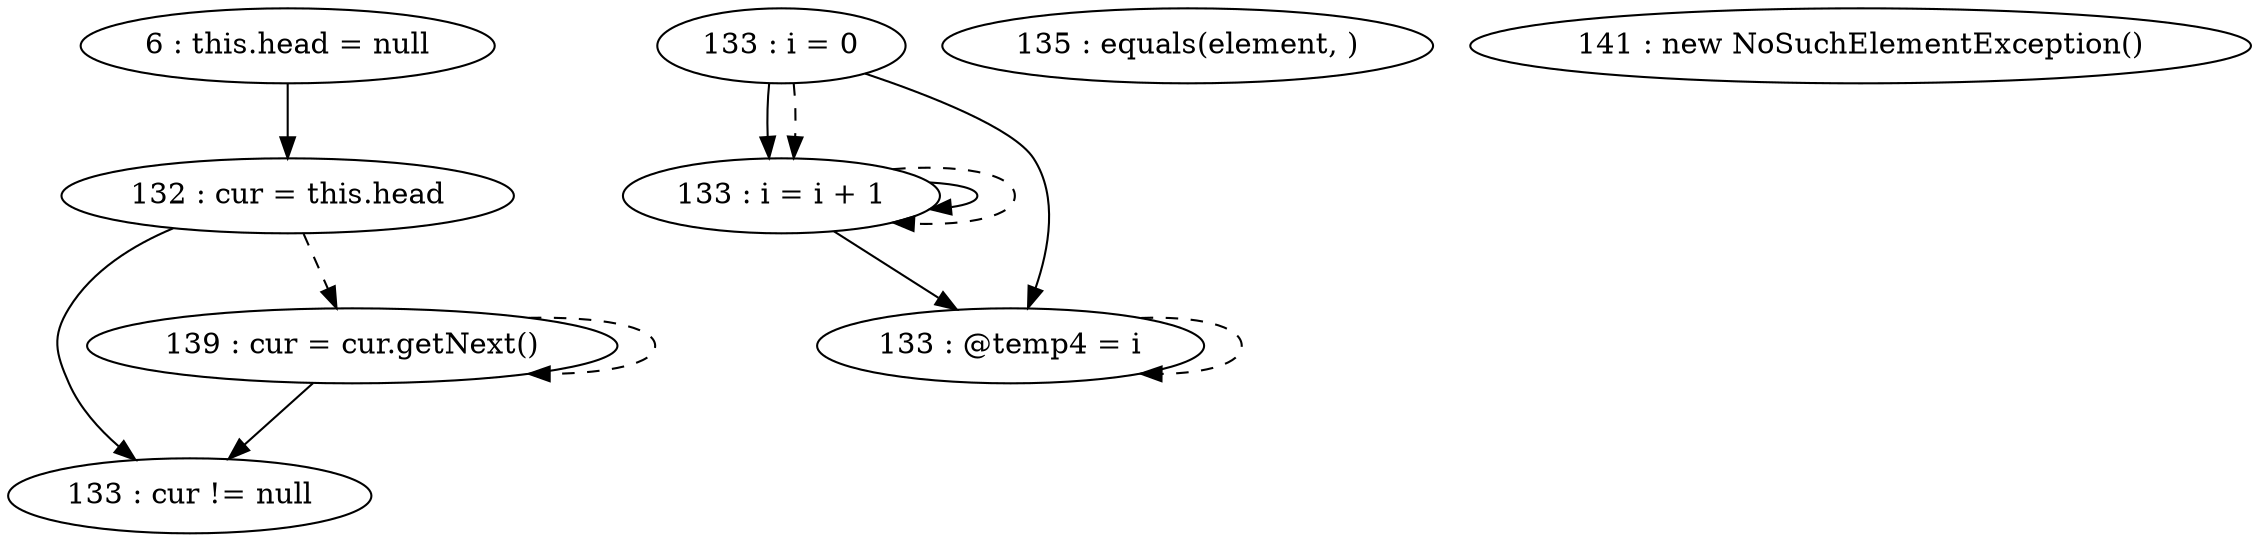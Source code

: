 digraph G {
"6 : this.head = null"
"6 : this.head = null" -> "132 : cur = this.head"
"132 : cur = this.head"
"132 : cur = this.head" -> "133 : cur != null"
"132 : cur = this.head" -> "139 : cur = cur.getNext()" [style=dashed]
"133 : i = 0"
"133 : i = 0" -> "133 : i = i + 1"
"133 : i = 0" -> "133 : @temp4 = i"
"133 : i = 0" -> "133 : i = i + 1" [style=dashed]
"133 : cur != null"
"135 : equals(element, )"
"141 : new NoSuchElementException()"
"139 : cur = cur.getNext()"
"139 : cur = cur.getNext()" -> "133 : cur != null"
"139 : cur = cur.getNext()" -> "139 : cur = cur.getNext()" [style=dashed]
"133 : @temp4 = i"
"133 : @temp4 = i" -> "133 : @temp4 = i" [style=dashed]
"133 : i = i + 1"
"133 : i = i + 1" -> "133 : i = i + 1"
"133 : i = i + 1" -> "133 : @temp4 = i"
"133 : i = i + 1" -> "133 : i = i + 1" [style=dashed]
}